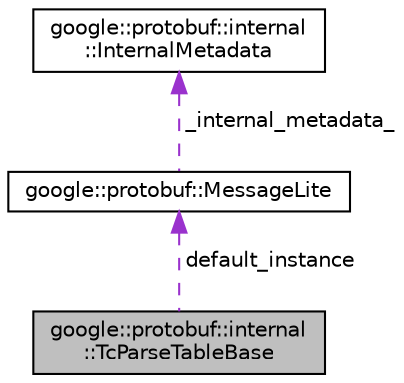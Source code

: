 digraph "google::protobuf::internal::TcParseTableBase"
{
 // LATEX_PDF_SIZE
  edge [fontname="Helvetica",fontsize="10",labelfontname="Helvetica",labelfontsize="10"];
  node [fontname="Helvetica",fontsize="10",shape=record];
  Node1 [label="google::protobuf::internal\l::TcParseTableBase",height=0.2,width=0.4,color="black", fillcolor="grey75", style="filled", fontcolor="black",tooltip=" "];
  Node2 -> Node1 [dir="back",color="darkorchid3",fontsize="10",style="dashed",label=" default_instance" ,fontname="Helvetica"];
  Node2 [label="google::protobuf::MessageLite",height=0.2,width=0.4,color="black", fillcolor="white", style="filled",URL="$classgoogle_1_1protobuf_1_1MessageLite.html",tooltip=" "];
  Node3 -> Node2 [dir="back",color="darkorchid3",fontsize="10",style="dashed",label=" _internal_metadata_" ,fontname="Helvetica"];
  Node3 [label="google::protobuf::internal\l::InternalMetadata",height=0.2,width=0.4,color="black", fillcolor="white", style="filled",URL="$classgoogle_1_1protobuf_1_1internal_1_1InternalMetadata.html",tooltip=" "];
}
